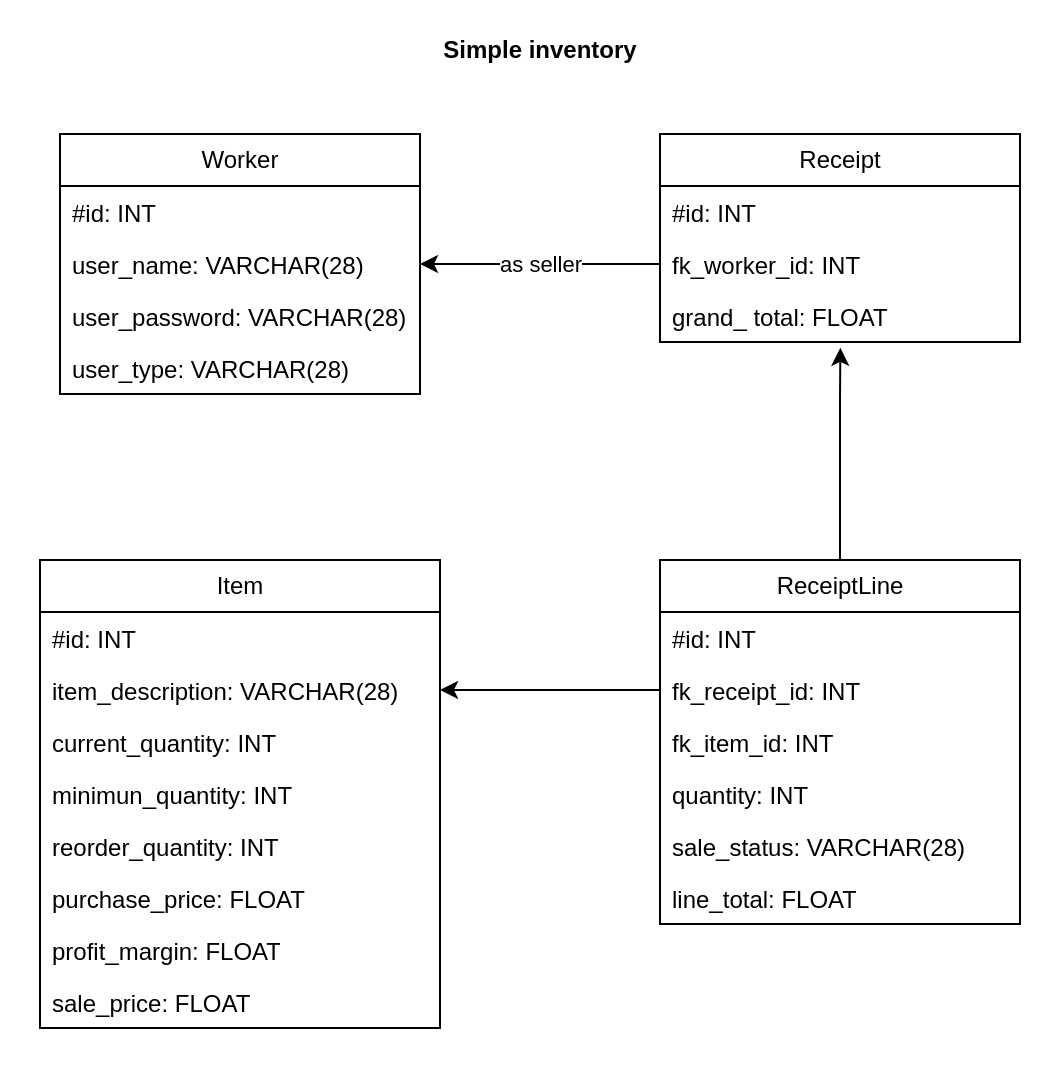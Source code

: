 <mxfile version="21.1.2" type="device">
  <diagram name="Page-1" id="wnIMlu9fOdx5RX9iwiqz">
    <mxGraphModel dx="838" dy="778" grid="1" gridSize="10" guides="1" tooltips="1" connect="1" arrows="1" fold="1" page="1" pageScale="1" pageWidth="850" pageHeight="1100" math="0" shadow="0">
      <root>
        <mxCell id="0" />
        <mxCell id="1" parent="0" />
        <mxCell id="xVcW7-nFghDWs2J0O7IU-7" value="Worker" style="swimlane;fontStyle=0;childLayout=stackLayout;horizontal=1;startSize=26;fillColor=none;horizontalStack=0;resizeParent=1;resizeParentMax=0;resizeLast=0;collapsible=1;marginBottom=0;whiteSpace=wrap;html=1;" parent="1" vertex="1">
          <mxGeometry x="140" y="227" width="180" height="130" as="geometry">
            <mxRectangle x="10" y="400" width="100" height="30" as="alternateBounds" />
          </mxGeometry>
        </mxCell>
        <mxCell id="xVcW7-nFghDWs2J0O7IU-9" value="#id: INT" style="text;strokeColor=none;fillColor=none;align=left;verticalAlign=top;spacingLeft=4;spacingRight=4;overflow=hidden;rotatable=0;points=[[0,0.5],[1,0.5]];portConstraint=eastwest;whiteSpace=wrap;html=1;" parent="xVcW7-nFghDWs2J0O7IU-7" vertex="1">
          <mxGeometry y="26" width="180" height="26" as="geometry" />
        </mxCell>
        <mxCell id="xVcW7-nFghDWs2J0O7IU-11" value="user_name: VARCHAR(28)" style="text;strokeColor=none;fillColor=none;align=left;verticalAlign=top;spacingLeft=4;spacingRight=4;overflow=hidden;rotatable=0;points=[[0,0.5],[1,0.5]];portConstraint=eastwest;whiteSpace=wrap;html=1;" parent="xVcW7-nFghDWs2J0O7IU-7" vertex="1">
          <mxGeometry y="52" width="180" height="26" as="geometry" />
        </mxCell>
        <mxCell id="xVcW7-nFghDWs2J0O7IU-10" value="user_password: VARCHAR(28)" style="text;strokeColor=none;fillColor=none;align=left;verticalAlign=top;spacingLeft=4;spacingRight=4;overflow=hidden;rotatable=0;points=[[0,0.5],[1,0.5]];portConstraint=eastwest;whiteSpace=wrap;html=1;" parent="xVcW7-nFghDWs2J0O7IU-7" vertex="1">
          <mxGeometry y="78" width="180" height="26" as="geometry" />
        </mxCell>
        <mxCell id="xVcW7-nFghDWs2J0O7IU-12" value="user_type: VARCHAR(28)" style="text;strokeColor=none;fillColor=none;align=left;verticalAlign=top;spacingLeft=4;spacingRight=4;overflow=hidden;rotatable=0;points=[[0,0.5],[1,0.5]];portConstraint=eastwest;whiteSpace=wrap;html=1;" parent="xVcW7-nFghDWs2J0O7IU-7" vertex="1">
          <mxGeometry y="104" width="180" height="26" as="geometry" />
        </mxCell>
        <mxCell id="xVcW7-nFghDWs2J0O7IU-13" value="Item" style="swimlane;fontStyle=0;childLayout=stackLayout;horizontal=1;startSize=26;fillColor=none;horizontalStack=0;resizeParent=1;resizeParentMax=0;resizeLast=0;collapsible=1;marginBottom=0;whiteSpace=wrap;html=1;" parent="1" vertex="1">
          <mxGeometry x="130" y="440" width="200" height="234" as="geometry">
            <mxRectangle x="10" y="400" width="100" height="30" as="alternateBounds" />
          </mxGeometry>
        </mxCell>
        <mxCell id="xVcW7-nFghDWs2J0O7IU-14" value="#id: INT" style="text;strokeColor=none;fillColor=none;align=left;verticalAlign=top;spacingLeft=4;spacingRight=4;overflow=hidden;rotatable=0;points=[[0,0.5],[1,0.5]];portConstraint=eastwest;whiteSpace=wrap;html=1;" parent="xVcW7-nFghDWs2J0O7IU-13" vertex="1">
          <mxGeometry y="26" width="200" height="26" as="geometry" />
        </mxCell>
        <mxCell id="xVcW7-nFghDWs2J0O7IU-15" value="item_description: VARCHAR(28)" style="text;strokeColor=none;fillColor=none;align=left;verticalAlign=top;spacingLeft=4;spacingRight=4;overflow=hidden;rotatable=0;points=[[0,0.5],[1,0.5]];portConstraint=eastwest;whiteSpace=wrap;html=1;" parent="xVcW7-nFghDWs2J0O7IU-13" vertex="1">
          <mxGeometry y="52" width="200" height="26" as="geometry" />
        </mxCell>
        <mxCell id="xVcW7-nFghDWs2J0O7IU-16" value="current_quantity: INT" style="text;strokeColor=none;fillColor=none;align=left;verticalAlign=top;spacingLeft=4;spacingRight=4;overflow=hidden;rotatable=0;points=[[0,0.5],[1,0.5]];portConstraint=eastwest;whiteSpace=wrap;html=1;" parent="xVcW7-nFghDWs2J0O7IU-13" vertex="1">
          <mxGeometry y="78" width="200" height="26" as="geometry" />
        </mxCell>
        <mxCell id="xVcW7-nFghDWs2J0O7IU-17" value="minimun_quantity: INT" style="text;strokeColor=none;fillColor=none;align=left;verticalAlign=top;spacingLeft=4;spacingRight=4;overflow=hidden;rotatable=0;points=[[0,0.5],[1,0.5]];portConstraint=eastwest;whiteSpace=wrap;html=1;" parent="xVcW7-nFghDWs2J0O7IU-13" vertex="1">
          <mxGeometry y="104" width="200" height="26" as="geometry" />
        </mxCell>
        <mxCell id="xVcW7-nFghDWs2J0O7IU-19" value="reorder_quantity: INT" style="text;strokeColor=none;fillColor=none;align=left;verticalAlign=top;spacingLeft=4;spacingRight=4;overflow=hidden;rotatable=0;points=[[0,0.5],[1,0.5]];portConstraint=eastwest;whiteSpace=wrap;html=1;" parent="xVcW7-nFghDWs2J0O7IU-13" vertex="1">
          <mxGeometry y="130" width="200" height="26" as="geometry" />
        </mxCell>
        <mxCell id="xVcW7-nFghDWs2J0O7IU-21" value="purchase_price: FLOAT" style="text;strokeColor=none;fillColor=none;align=left;verticalAlign=top;spacingLeft=4;spacingRight=4;overflow=hidden;rotatable=0;points=[[0,0.5],[1,0.5]];portConstraint=eastwest;whiteSpace=wrap;html=1;" parent="xVcW7-nFghDWs2J0O7IU-13" vertex="1">
          <mxGeometry y="156" width="200" height="26" as="geometry" />
        </mxCell>
        <mxCell id="xVcW7-nFghDWs2J0O7IU-23" value="profit_margin: FLOAT" style="text;strokeColor=none;fillColor=none;align=left;verticalAlign=top;spacingLeft=4;spacingRight=4;overflow=hidden;rotatable=0;points=[[0,0.5],[1,0.5]];portConstraint=eastwest;whiteSpace=wrap;html=1;" parent="xVcW7-nFghDWs2J0O7IU-13" vertex="1">
          <mxGeometry y="182" width="200" height="26" as="geometry" />
        </mxCell>
        <mxCell id="xVcW7-nFghDWs2J0O7IU-22" value="sale_price: FLOAT" style="text;strokeColor=none;fillColor=none;align=left;verticalAlign=top;spacingLeft=4;spacingRight=4;overflow=hidden;rotatable=0;points=[[0,0.5],[1,0.5]];portConstraint=eastwest;whiteSpace=wrap;html=1;" parent="xVcW7-nFghDWs2J0O7IU-13" vertex="1">
          <mxGeometry y="208" width="200" height="26" as="geometry" />
        </mxCell>
        <mxCell id="xVcW7-nFghDWs2J0O7IU-43" style="edgeStyle=orthogonalEdgeStyle;rounded=0;orthogonalLoop=1;jettySize=auto;html=1;exitX=0.5;exitY=0;exitDx=0;exitDy=0;entryX=0.501;entryY=1.112;entryDx=0;entryDy=0;entryPerimeter=0;" parent="1" source="xVcW7-nFghDWs2J0O7IU-24" edge="1" target="xVcW7-nFghDWs2J0O7IU-36">
          <mxGeometry relative="1" as="geometry">
            <mxPoint x="530" y="340" as="targetPoint" />
            <Array as="points">
              <mxPoint x="530" y="360" />
              <mxPoint x="530" y="360" />
            </Array>
          </mxGeometry>
        </mxCell>
        <mxCell id="xVcW7-nFghDWs2J0O7IU-24" value="ReceiptLine" style="swimlane;fontStyle=0;childLayout=stackLayout;horizontal=1;startSize=26;fillColor=none;horizontalStack=0;resizeParent=1;resizeParentMax=0;resizeLast=0;collapsible=1;marginBottom=0;whiteSpace=wrap;html=1;" parent="1" vertex="1">
          <mxGeometry x="440" y="440" width="180" height="182" as="geometry">
            <mxRectangle x="10" y="400" width="100" height="30" as="alternateBounds" />
          </mxGeometry>
        </mxCell>
        <mxCell id="xVcW7-nFghDWs2J0O7IU-25" value="#id: INT" style="text;strokeColor=none;fillColor=none;align=left;verticalAlign=top;spacingLeft=4;spacingRight=4;overflow=hidden;rotatable=0;points=[[0,0.5],[1,0.5]];portConstraint=eastwest;whiteSpace=wrap;html=1;" parent="xVcW7-nFghDWs2J0O7IU-24" vertex="1">
          <mxGeometry y="26" width="180" height="26" as="geometry" />
        </mxCell>
        <mxCell id="xVcW7-nFghDWs2J0O7IU-41" value="fk_receipt_id: INT" style="text;strokeColor=none;fillColor=none;align=left;verticalAlign=top;spacingLeft=4;spacingRight=4;overflow=hidden;rotatable=0;points=[[0,0.5],[1,0.5]];portConstraint=eastwest;whiteSpace=wrap;html=1;" parent="xVcW7-nFghDWs2J0O7IU-24" vertex="1">
          <mxGeometry y="52" width="180" height="26" as="geometry" />
        </mxCell>
        <mxCell id="xVcW7-nFghDWs2J0O7IU-27" value="fk_item_id: INT" style="text;strokeColor=none;fillColor=none;align=left;verticalAlign=top;spacingLeft=4;spacingRight=4;overflow=hidden;rotatable=0;points=[[0,0.5],[1,0.5]];portConstraint=eastwest;whiteSpace=wrap;html=1;" parent="xVcW7-nFghDWs2J0O7IU-24" vertex="1">
          <mxGeometry y="78" width="180" height="26" as="geometry" />
        </mxCell>
        <mxCell id="xVcW7-nFghDWs2J0O7IU-28" value="quantity: INT" style="text;strokeColor=none;fillColor=none;align=left;verticalAlign=top;spacingLeft=4;spacingRight=4;overflow=hidden;rotatable=0;points=[[0,0.5],[1,0.5]];portConstraint=eastwest;whiteSpace=wrap;html=1;" parent="xVcW7-nFghDWs2J0O7IU-24" vertex="1">
          <mxGeometry y="104" width="180" height="26" as="geometry" />
        </mxCell>
        <mxCell id="T0Fb5MKT4IWkfQmylSRK-1" value="sale_status: VARCHAR(28)" style="text;strokeColor=none;fillColor=none;align=left;verticalAlign=top;spacingLeft=4;spacingRight=4;overflow=hidden;rotatable=0;points=[[0,0.5],[1,0.5]];portConstraint=eastwest;whiteSpace=wrap;html=1;" vertex="1" parent="xVcW7-nFghDWs2J0O7IU-24">
          <mxGeometry y="130" width="180" height="26" as="geometry" />
        </mxCell>
        <mxCell id="xVcW7-nFghDWs2J0O7IU-39" value="line_total: FLOAT" style="text;strokeColor=none;fillColor=none;align=left;verticalAlign=top;spacingLeft=4;spacingRight=4;overflow=hidden;rotatable=0;points=[[0,0.5],[1,0.5]];portConstraint=eastwest;whiteSpace=wrap;html=1;" parent="xVcW7-nFghDWs2J0O7IU-24" vertex="1">
          <mxGeometry y="156" width="180" height="26" as="geometry" />
        </mxCell>
        <mxCell id="xVcW7-nFghDWs2J0O7IU-33" value="Receipt" style="swimlane;fontStyle=0;childLayout=stackLayout;horizontal=1;startSize=26;fillColor=none;horizontalStack=0;resizeParent=1;resizeParentMax=0;resizeLast=0;collapsible=1;marginBottom=0;whiteSpace=wrap;html=1;snapToPoint=1;" parent="1" vertex="1">
          <mxGeometry x="440" y="227" width="180" height="104" as="geometry">
            <mxRectangle x="10" y="400" width="100" height="30" as="alternateBounds" />
          </mxGeometry>
        </mxCell>
        <mxCell id="xVcW7-nFghDWs2J0O7IU-34" value="#id: INT" style="text;strokeColor=none;fillColor=none;align=left;verticalAlign=top;spacingLeft=4;spacingRight=4;overflow=hidden;rotatable=0;points=[[0,0.5],[1,0.5]];portConstraint=eastwest;whiteSpace=wrap;html=1;" parent="xVcW7-nFghDWs2J0O7IU-33" vertex="1">
          <mxGeometry y="26" width="180" height="26" as="geometry" />
        </mxCell>
        <mxCell id="xVcW7-nFghDWs2J0O7IU-35" value="fk_worker_id: INT" style="text;strokeColor=none;fillColor=none;align=left;verticalAlign=top;spacingLeft=4;spacingRight=4;overflow=hidden;rotatable=0;points=[[0,0.5],[1,0.5]];portConstraint=eastwest;whiteSpace=wrap;html=1;" parent="xVcW7-nFghDWs2J0O7IU-33" vertex="1">
          <mxGeometry y="52" width="180" height="26" as="geometry" />
        </mxCell>
        <mxCell id="xVcW7-nFghDWs2J0O7IU-36" value="grand_ total: FLOAT" style="text;strokeColor=none;fillColor=none;align=left;verticalAlign=top;spacingLeft=4;spacingRight=4;overflow=hidden;rotatable=0;points=[[0,0.5],[1,0.5]];portConstraint=eastwest;whiteSpace=wrap;html=1;" parent="xVcW7-nFghDWs2J0O7IU-33" vertex="1">
          <mxGeometry y="78" width="180" height="26" as="geometry" />
        </mxCell>
        <mxCell id="xVcW7-nFghDWs2J0O7IU-46" style="edgeStyle=orthogonalEdgeStyle;rounded=0;orthogonalLoop=1;jettySize=auto;html=1;exitX=0;exitY=0.5;exitDx=0;exitDy=0;entryX=1;entryY=0.5;entryDx=0;entryDy=0;" parent="1" source="xVcW7-nFghDWs2J0O7IU-41" target="xVcW7-nFghDWs2J0O7IU-15" edge="1">
          <mxGeometry relative="1" as="geometry" />
        </mxCell>
        <mxCell id="xVcW7-nFghDWs2J0O7IU-47" value="as seller" style="edgeStyle=orthogonalEdgeStyle;rounded=0;orthogonalLoop=1;jettySize=auto;html=1;exitX=0;exitY=0.5;exitDx=0;exitDy=0;entryX=1;entryY=0.5;entryDx=0;entryDy=0;" parent="1" source="xVcW7-nFghDWs2J0O7IU-35" target="xVcW7-nFghDWs2J0O7IU-11" edge="1">
          <mxGeometry relative="1" as="geometry">
            <mxPoint x="530" y="490" as="sourcePoint" />
            <mxPoint x="530" y="355" as="targetPoint" />
          </mxGeometry>
        </mxCell>
        <mxCell id="xVcW7-nFghDWs2J0O7IU-49" value="Simple inventory" style="text;html=1;strokeColor=none;fillColor=none;align=center;verticalAlign=middle;whiteSpace=wrap;rounded=0;fontStyle=1" parent="1" vertex="1">
          <mxGeometry x="320" y="170" width="120" height="30" as="geometry" />
        </mxCell>
        <mxCell id="xVcW7-nFghDWs2J0O7IU-52" value="&amp;nbsp;&amp;nbsp;" style="text;html=1;strokeColor=none;fillColor=none;align=center;verticalAlign=middle;whiteSpace=wrap;rounded=0;" parent="1" vertex="1">
          <mxGeometry x="110" y="160" width="530" height="540" as="geometry" />
        </mxCell>
      </root>
    </mxGraphModel>
  </diagram>
</mxfile>
